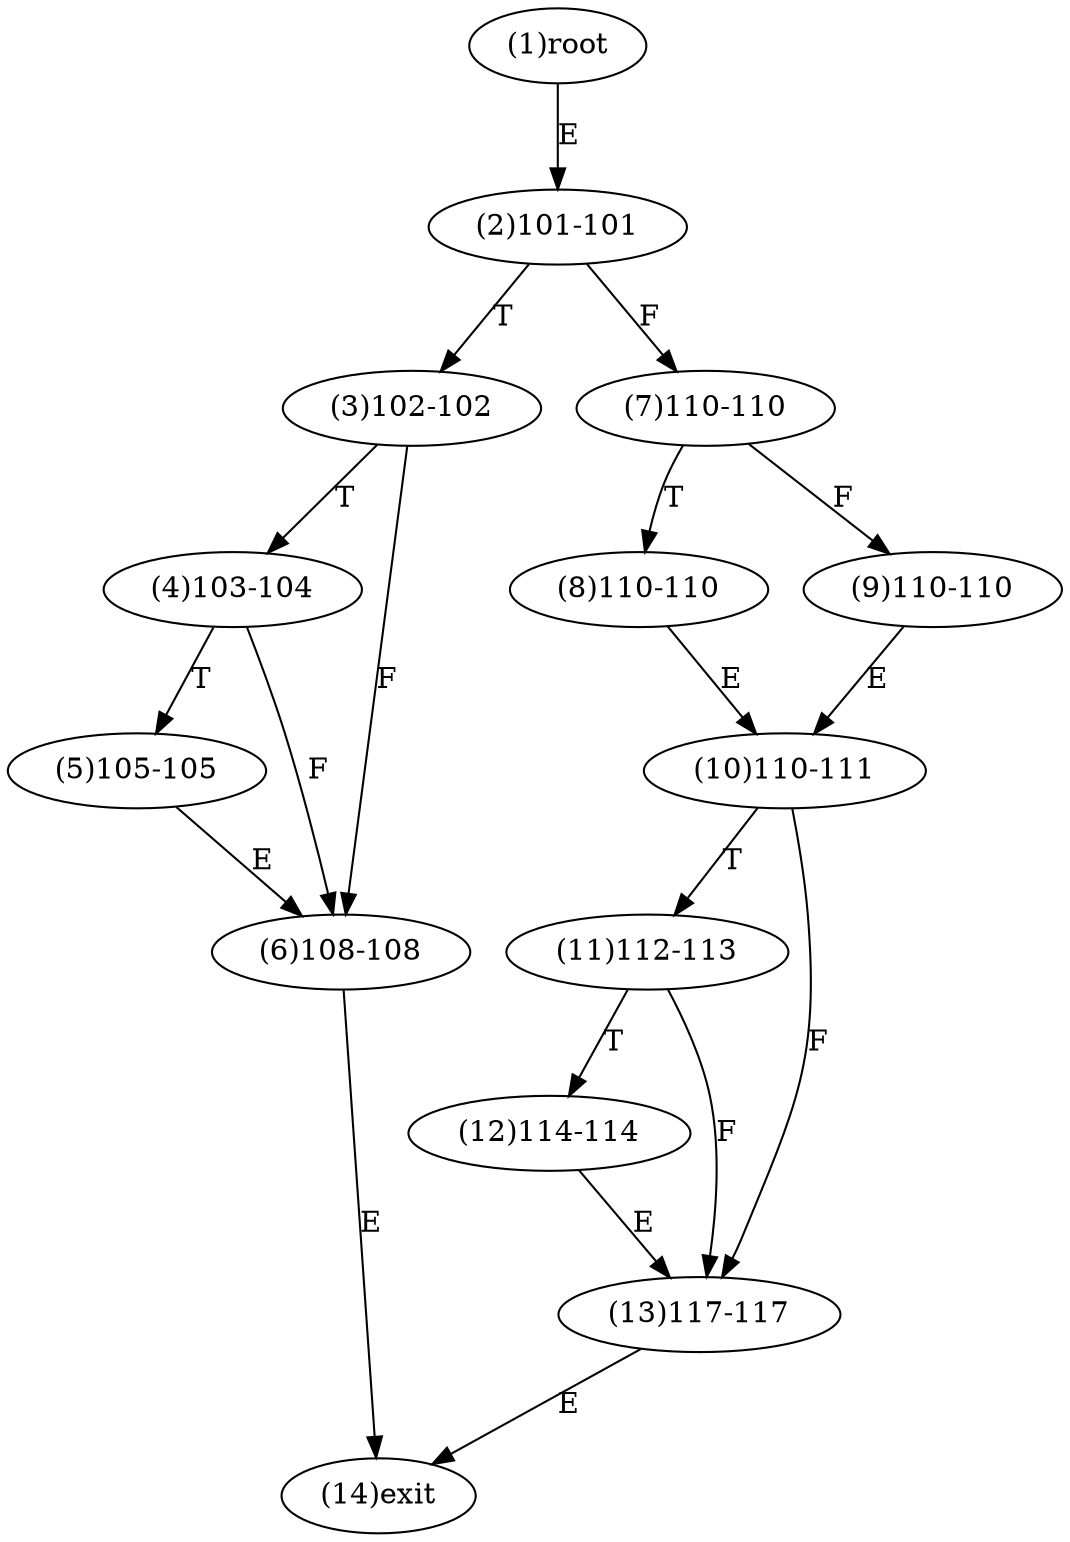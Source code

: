 digraph "" { 
1[ label="(1)root"];
2[ label="(2)101-101"];
3[ label="(3)102-102"];
4[ label="(4)103-104"];
5[ label="(5)105-105"];
6[ label="(6)108-108"];
7[ label="(7)110-110"];
8[ label="(8)110-110"];
9[ label="(9)110-110"];
10[ label="(10)110-111"];
11[ label="(11)112-113"];
12[ label="(12)114-114"];
13[ label="(13)117-117"];
14[ label="(14)exit"];
1->2[ label="E"];
2->7[ label="F"];
2->3[ label="T"];
3->6[ label="F"];
3->4[ label="T"];
4->6[ label="F"];
4->5[ label="T"];
5->6[ label="E"];
6->14[ label="E"];
7->9[ label="F"];
7->8[ label="T"];
8->10[ label="E"];
9->10[ label="E"];
10->13[ label="F"];
10->11[ label="T"];
11->13[ label="F"];
11->12[ label="T"];
12->13[ label="E"];
13->14[ label="E"];
}